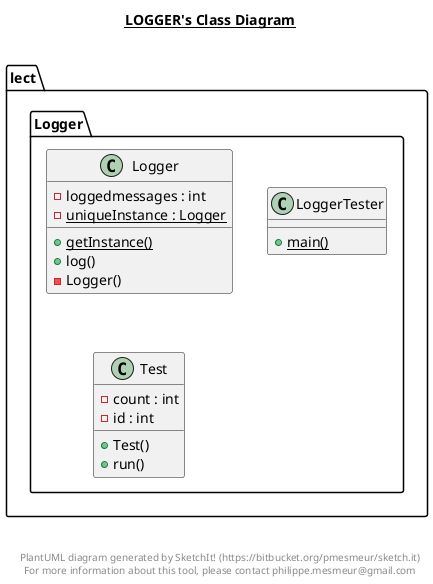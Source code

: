 @startuml

title __LOGGER's Class Diagram__\n

  namespace lect.Logger {
    class lect.Logger.Logger {
        - loggedmessages : int
        {static} - uniqueInstance : Logger
        {static} + getInstance()
        + log()
        - Logger()
    }
  }
  

  namespace lect.Logger {
    class lect.Logger.LoggerTester {
        {static} + main()
    }
  }
  

  namespace lect.Logger {
    class lect.Logger.Test {
        - count : int
        - id : int
        + Test()
        + run()
    }
  }
  



right footer


PlantUML diagram generated by SketchIt! (https://bitbucket.org/pmesmeur/sketch.it)
For more information about this tool, please contact philippe.mesmeur@gmail.com
endfooter

@enduml
